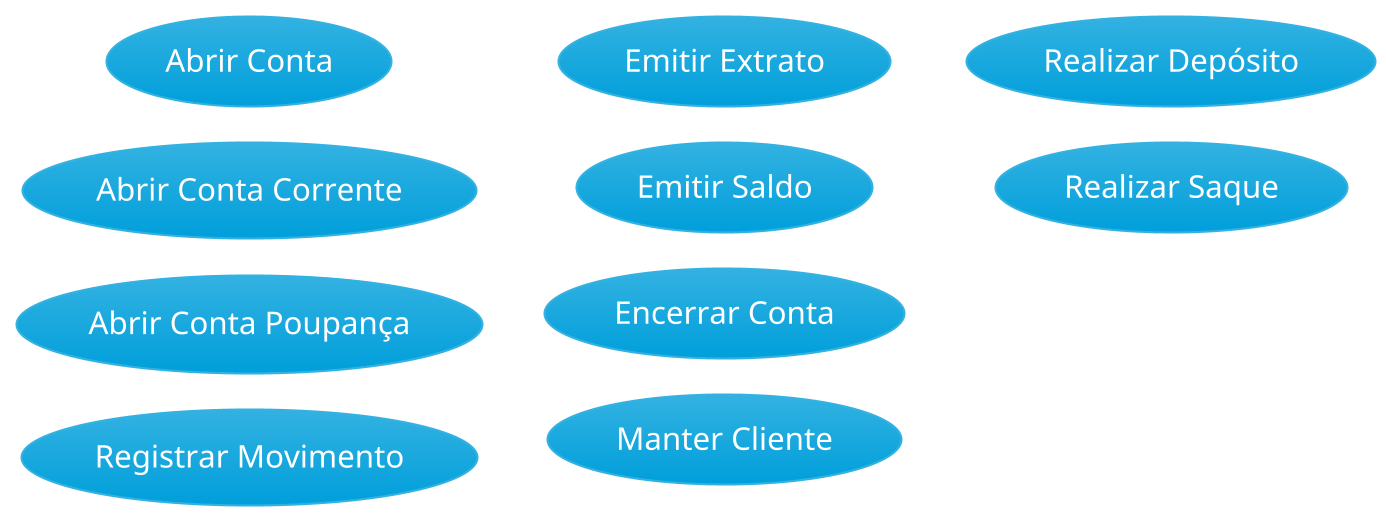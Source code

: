@startuml Atores
!theme bluegray
left to right direction

skinparam defaultFontSize 30

usecase "Abrir Conta" as AbrirConta
usecase "Abrir Conta Corrente" as AbrirContaCorrente
usecase "Abrir Conta Poupança" as AbrirContaPoupança
usecase "Registrar Movimento" as RegistrarMovimento
usecase "Emitir Extrato" as EmitirExtrato
usecase "Emitir Saldo" as EmitirSaldo
usecase "Encerrar Conta" as EncerrarConta  
usecase "Manter Cliente" as ManterCliente
usecase "Realizar Depósito" as RealizarDeposito
usecase "Realizar Saque" as RealizarSaque

@enduml
